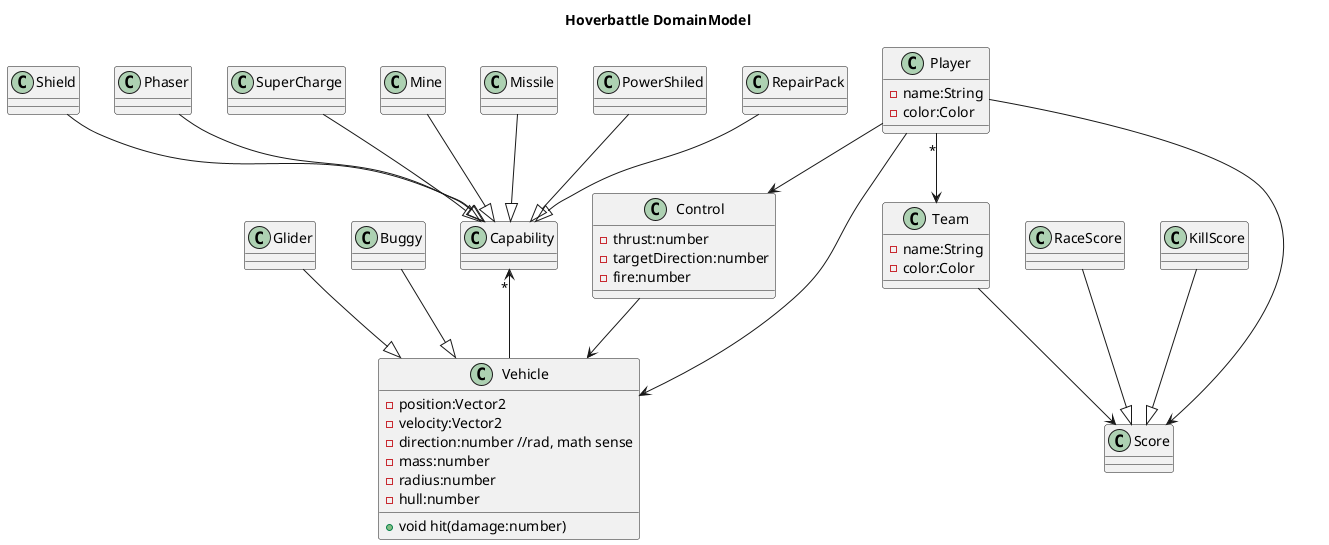 @startuml

title Hoverbattle DomainModel

class Vehicle {
  -position:Vector2 
  -velocity:Vector2 
  -direction:number //rad, math sense
  -mass:number
  -radius:number
  -hull:number
  +void hit(damage:number)
}

Glider --|> Vehicle
Buggy --|> Vehicle

class Player {
  -name:String
  -color:Color
}

RaceScore --|> Score
KillScore --|> Score

class Team {
  -name:String
  -color:Color
}

class Control {
  -thrust:number
  -targetDirection:number
  -fire:number
}

Shield --|> Capability
Phaser --|> Capability

SuperCharge --|> Capability
Mine --|> Capability
Missile --|> Capability
PowerShiled --|> Capability
RepairPack --|> Capability

Capability "*" <-- Vehicle
Player "*" --> Team
Player --> Control
Player --> Vehicle
Player --> Score
Team --> Score
Control --> Vehicle

@enduml